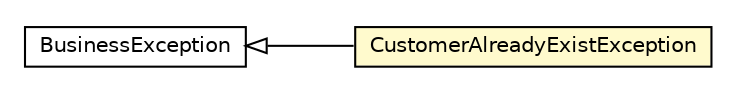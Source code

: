 #!/usr/local/bin/dot
#
# Class diagram 
# Generated by UMLGraph version 5.1 (http://www.umlgraph.org/)
#

digraph G {
	edge [fontname="Helvetica",fontsize=10,labelfontname="Helvetica",labelfontsize=10];
	node [fontname="Helvetica",fontsize=10,shape=plaintext];
	nodesep=0.25;
	ranksep=0.5;
	rankdir=LR;
	// com.inn.headstartdemo.exceptions.application.BusinessException
	c19857 [label=<<table title="com.inn.headstartdemo.exceptions.application.BusinessException" border="0" cellborder="1" cellspacing="0" cellpadding="2" port="p" href="./BusinessException.html">
		<tr><td><table border="0" cellspacing="0" cellpadding="1">
<tr><td align="center" balign="center"> BusinessException </td></tr>
		</table></td></tr>
		</table>>, fontname="Helvetica", fontcolor="black", fontsize=10.0];
	// com.inn.headstartdemo.exceptions.application.CustomerAlreadyExistException
	c19868 [label=<<table title="com.inn.headstartdemo.exceptions.application.CustomerAlreadyExistException" border="0" cellborder="1" cellspacing="0" cellpadding="2" port="p" bgcolor="lemonChiffon" href="./CustomerAlreadyExistException.html">
		<tr><td><table border="0" cellspacing="0" cellpadding="1">
<tr><td align="center" balign="center"> CustomerAlreadyExistException </td></tr>
		</table></td></tr>
		</table>>, fontname="Helvetica", fontcolor="black", fontsize=10.0];
	//com.inn.headstartdemo.exceptions.application.CustomerAlreadyExistException extends com.inn.headstartdemo.exceptions.application.BusinessException
	c19857:p -> c19868:p [dir=back,arrowtail=empty];
}

